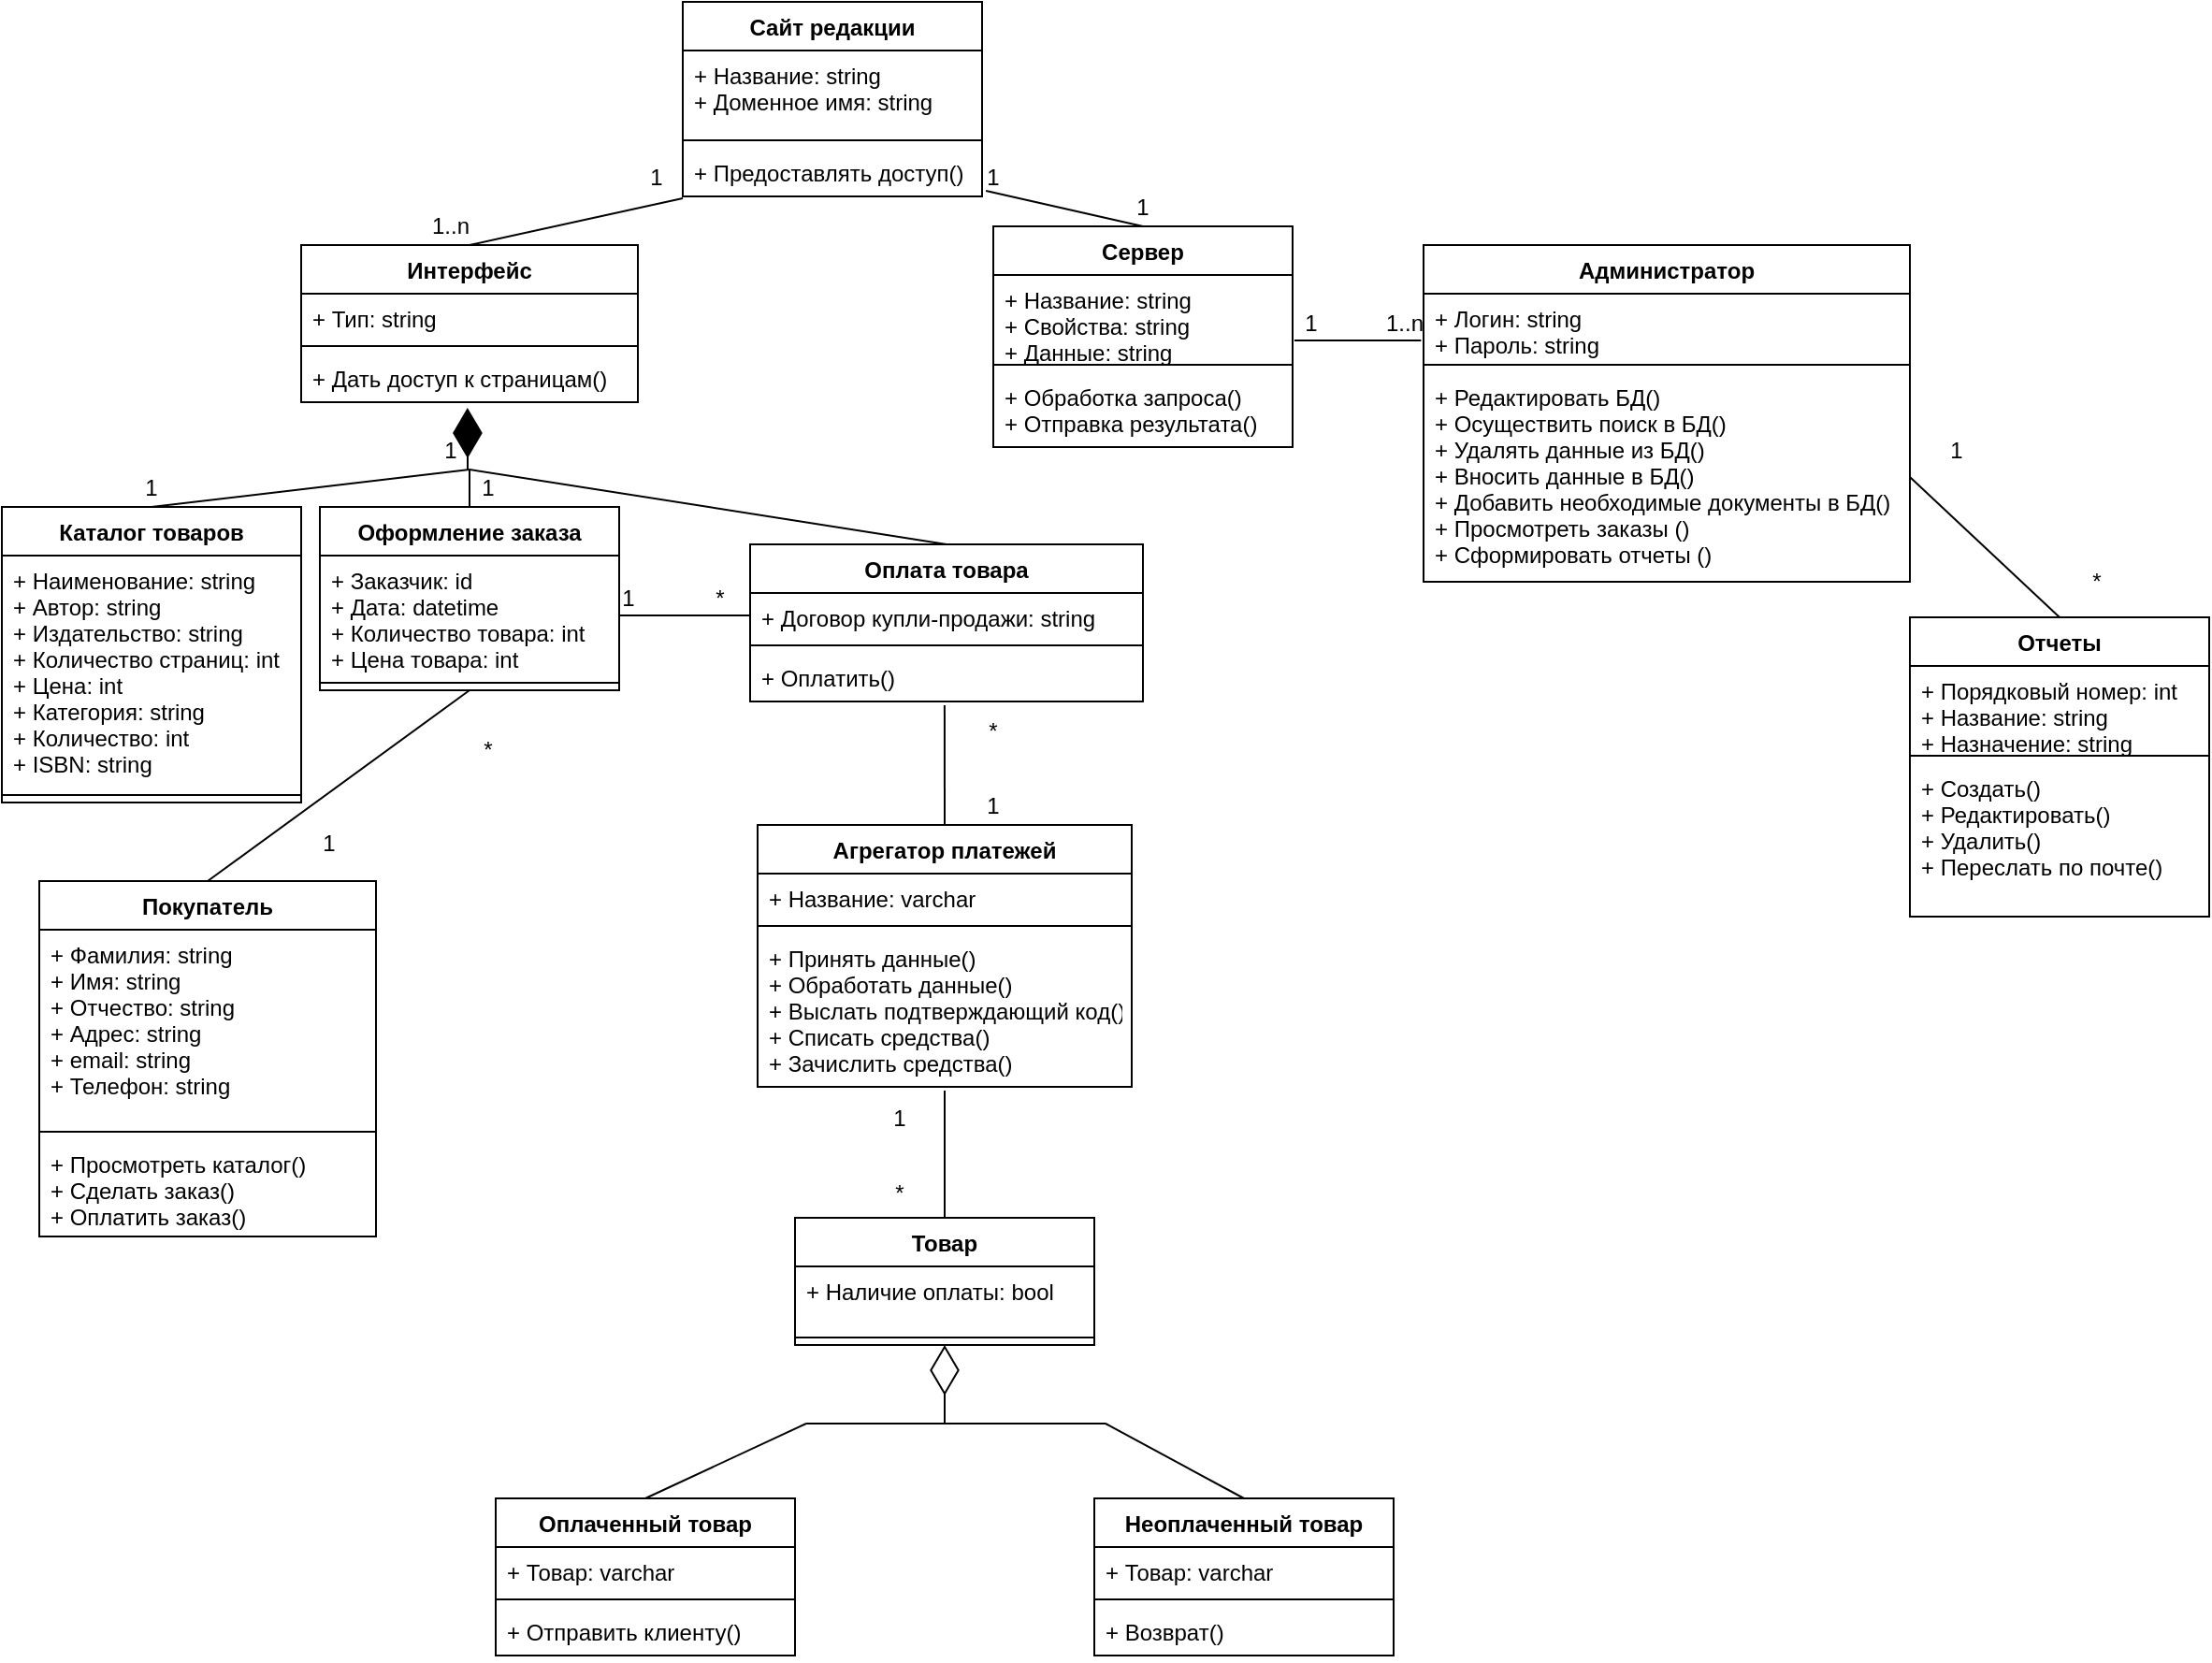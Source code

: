 <mxfile version="13.6.9" type="device"><diagram id="aWxKAaWAvDMolAjtHayw" name="Page-1"><mxGraphModel dx="2565" dy="666" grid="1" gridSize="10" guides="1" tooltips="1" connect="1" arrows="1" fold="1" page="1" pageScale="1" pageWidth="1169" pageHeight="1654" math="0" shadow="0"><root><mxCell id="0"/><mxCell id="1" parent="0"/><mxCell id="VhaasBDCYcHBzISfJXmv-1" value="Сайт редакции" style="swimlane;fontStyle=1;align=center;verticalAlign=top;childLayout=stackLayout;horizontal=1;startSize=26;horizontalStack=0;resizeParent=1;resizeParentMax=0;resizeLast=0;collapsible=1;marginBottom=0;" parent="1" vertex="1"><mxGeometry x="334" y="10" width="160" height="104" as="geometry"><mxRectangle x="334" y="10" width="150" height="26" as="alternateBounds"/></mxGeometry></mxCell><mxCell id="VhaasBDCYcHBzISfJXmv-2" value="+ Название: string&#10;+ Доменное имя: string&#10;" style="text;strokeColor=none;fillColor=none;align=left;verticalAlign=top;spacingLeft=4;spacingRight=4;overflow=hidden;rotatable=0;points=[[0,0.5],[1,0.5]];portConstraint=eastwest;" parent="VhaasBDCYcHBzISfJXmv-1" vertex="1"><mxGeometry y="26" width="160" height="44" as="geometry"/></mxCell><mxCell id="VhaasBDCYcHBzISfJXmv-3" value="" style="line;strokeWidth=1;fillColor=none;align=left;verticalAlign=middle;spacingTop=-1;spacingLeft=3;spacingRight=3;rotatable=0;labelPosition=right;points=[];portConstraint=eastwest;" parent="VhaasBDCYcHBzISfJXmv-1" vertex="1"><mxGeometry y="70" width="160" height="8" as="geometry"/></mxCell><mxCell id="VhaasBDCYcHBzISfJXmv-4" value="+ Предоставлять доступ()" style="text;strokeColor=none;fillColor=none;align=left;verticalAlign=top;spacingLeft=4;spacingRight=4;overflow=hidden;rotatable=0;points=[[0,0.5],[1,0.5]];portConstraint=eastwest;" parent="VhaasBDCYcHBzISfJXmv-1" vertex="1"><mxGeometry y="78" width="160" height="26" as="geometry"/></mxCell><mxCell id="VhaasBDCYcHBzISfJXmv-10" value="Интерфейс" style="swimlane;fontStyle=1;align=center;verticalAlign=top;childLayout=stackLayout;horizontal=1;startSize=26;horizontalStack=0;resizeParent=1;resizeParentMax=0;resizeLast=0;collapsible=1;marginBottom=0;" parent="1" vertex="1"><mxGeometry x="130" y="140" width="180" height="84" as="geometry"><mxRectangle x="334" y="10" width="150" height="26" as="alternateBounds"/></mxGeometry></mxCell><mxCell id="VhaasBDCYcHBzISfJXmv-11" value="+ Тип: string&#10;" style="text;strokeColor=none;fillColor=none;align=left;verticalAlign=top;spacingLeft=4;spacingRight=4;overflow=hidden;rotatable=0;points=[[0,0.5],[1,0.5]];portConstraint=eastwest;" parent="VhaasBDCYcHBzISfJXmv-10" vertex="1"><mxGeometry y="26" width="180" height="24" as="geometry"/></mxCell><mxCell id="VhaasBDCYcHBzISfJXmv-12" value="" style="line;strokeWidth=1;fillColor=none;align=left;verticalAlign=middle;spacingTop=-1;spacingLeft=3;spacingRight=3;rotatable=0;labelPosition=right;points=[];portConstraint=eastwest;" parent="VhaasBDCYcHBzISfJXmv-10" vertex="1"><mxGeometry y="50" width="180" height="8" as="geometry"/></mxCell><mxCell id="VhaasBDCYcHBzISfJXmv-13" value="+ Дать доступ к страницам()" style="text;strokeColor=none;fillColor=none;align=left;verticalAlign=top;spacingLeft=4;spacingRight=4;overflow=hidden;rotatable=0;points=[[0,0.5],[1,0.5]];portConstraint=eastwest;" parent="VhaasBDCYcHBzISfJXmv-10" vertex="1"><mxGeometry y="58" width="180" height="26" as="geometry"/></mxCell><mxCell id="VhaasBDCYcHBzISfJXmv-6" value="Сервер" style="swimlane;fontStyle=1;align=center;verticalAlign=top;childLayout=stackLayout;horizontal=1;startSize=26;horizontalStack=0;resizeParent=1;resizeParentMax=0;resizeLast=0;collapsible=1;marginBottom=0;" parent="1" vertex="1"><mxGeometry x="500" y="130" width="160" height="118" as="geometry"><mxRectangle x="334" y="10" width="150" height="26" as="alternateBounds"/></mxGeometry></mxCell><mxCell id="VhaasBDCYcHBzISfJXmv-7" value="+ Название: string&#10;+ Свойства: string&#10;+ Данные: string&#10;" style="text;strokeColor=none;fillColor=none;align=left;verticalAlign=top;spacingLeft=4;spacingRight=4;overflow=hidden;rotatable=0;points=[[0,0.5],[1,0.5]];portConstraint=eastwest;" parent="VhaasBDCYcHBzISfJXmv-6" vertex="1"><mxGeometry y="26" width="160" height="44" as="geometry"/></mxCell><mxCell id="VhaasBDCYcHBzISfJXmv-8" value="" style="line;strokeWidth=1;fillColor=none;align=left;verticalAlign=middle;spacingTop=-1;spacingLeft=3;spacingRight=3;rotatable=0;labelPosition=right;points=[];portConstraint=eastwest;" parent="VhaasBDCYcHBzISfJXmv-6" vertex="1"><mxGeometry y="70" width="160" height="8" as="geometry"/></mxCell><mxCell id="VhaasBDCYcHBzISfJXmv-9" value="+ Обработка запроса()&#10;+ Отправка результата()" style="text;strokeColor=none;fillColor=none;align=left;verticalAlign=top;spacingLeft=4;spacingRight=4;overflow=hidden;rotatable=0;points=[[0,0.5],[1,0.5]];portConstraint=eastwest;" parent="VhaasBDCYcHBzISfJXmv-6" vertex="1"><mxGeometry y="78" width="160" height="40" as="geometry"/></mxCell><mxCell id="VhaasBDCYcHBzISfJXmv-46" value="" style="endArrow=none;html=1;entryX=0;entryY=1.038;entryDx=0;entryDy=0;entryPerimeter=0;exitX=0.5;exitY=0;exitDx=0;exitDy=0;" parent="1" source="VhaasBDCYcHBzISfJXmv-10" target="VhaasBDCYcHBzISfJXmv-4" edge="1"><mxGeometry width="50" height="50" relative="1" as="geometry"><mxPoint x="410" y="280" as="sourcePoint"/><mxPoint x="460" y="230" as="targetPoint"/></mxGeometry></mxCell><mxCell id="VhaasBDCYcHBzISfJXmv-47" value="" style="endArrow=none;html=1;exitX=1.013;exitY=0.885;exitDx=0;exitDy=0;exitPerimeter=0;entryX=0.5;entryY=0;entryDx=0;entryDy=0;" parent="1" source="VhaasBDCYcHBzISfJXmv-4" target="VhaasBDCYcHBzISfJXmv-6" edge="1"><mxGeometry width="50" height="50" relative="1" as="geometry"><mxPoint x="540" y="100" as="sourcePoint"/><mxPoint x="590" y="50" as="targetPoint"/></mxGeometry></mxCell><mxCell id="VhaasBDCYcHBzISfJXmv-48" value="" style="endArrow=none;html=1;entryX=-0.005;entryY=0.735;entryDx=0;entryDy=0;entryPerimeter=0;exitX=1.006;exitY=0.795;exitDx=0;exitDy=0;exitPerimeter=0;" parent="1" source="VhaasBDCYcHBzISfJXmv-7" target="VhaasBDCYcHBzISfJXmv-43" edge="1"><mxGeometry width="50" height="50" relative="1" as="geometry"><mxPoint x="660" y="204" as="sourcePoint"/><mxPoint x="688" y="204" as="targetPoint"/></mxGeometry></mxCell><mxCell id="VhaasBDCYcHBzISfJXmv-49" value="" style="endArrow=diamondThin;endFill=1;endSize=24;html=1;entryX=0.494;entryY=1.115;entryDx=0;entryDy=0;entryPerimeter=0;" parent="1" target="VhaasBDCYcHBzISfJXmv-13" edge="1"><mxGeometry width="160" relative="1" as="geometry"><mxPoint x="219" y="260" as="sourcePoint"/><mxPoint x="510" y="250" as="targetPoint"/></mxGeometry></mxCell><mxCell id="VhaasBDCYcHBzISfJXmv-50" value="" style="endArrow=none;html=1;" parent="1" target="VhaasBDCYcHBzISfJXmv-18" edge="1"><mxGeometry width="50" height="50" relative="1" as="geometry"><mxPoint x="220" y="260" as="sourcePoint"/><mxPoint x="430" y="210" as="targetPoint"/></mxGeometry></mxCell><mxCell id="VhaasBDCYcHBzISfJXmv-51" value="" style="endArrow=none;html=1;entryX=0.5;entryY=0;entryDx=0;entryDy=0;" parent="1" target="VhaasBDCYcHBzISfJXmv-14" edge="1"><mxGeometry width="50" height="50" relative="1" as="geometry"><mxPoint x="220" y="260" as="sourcePoint"/><mxPoint x="460" y="230" as="targetPoint"/></mxGeometry></mxCell><mxCell id="VhaasBDCYcHBzISfJXmv-52" value="" style="endArrow=none;html=1;exitX=0.5;exitY=0;exitDx=0;exitDy=0;" parent="1" source="VhaasBDCYcHBzISfJXmv-22" edge="1"><mxGeometry width="50" height="50" relative="1" as="geometry"><mxPoint x="110" y="280" as="sourcePoint"/><mxPoint x="220" y="260" as="targetPoint"/></mxGeometry></mxCell><mxCell id="VhaasBDCYcHBzISfJXmv-18" value="Оформление заказа" style="swimlane;fontStyle=1;align=center;verticalAlign=top;childLayout=stackLayout;horizontal=1;startSize=26;horizontalStack=0;resizeParent=1;resizeParentMax=0;resizeLast=0;collapsible=1;marginBottom=0;" parent="1" vertex="1"><mxGeometry x="140" y="280" width="160" height="98" as="geometry"><mxRectangle x="334" y="10" width="150" height="26" as="alternateBounds"/></mxGeometry></mxCell><mxCell id="VhaasBDCYcHBzISfJXmv-19" value="+ Заказчик: id&#10;+ Дата: datetime&#10;+ Количество товара: int&#10;+ Цена товара: int&#10;" style="text;strokeColor=none;fillColor=none;align=left;verticalAlign=top;spacingLeft=4;spacingRight=4;overflow=hidden;rotatable=0;points=[[0,0.5],[1,0.5]];portConstraint=eastwest;" parent="VhaasBDCYcHBzISfJXmv-18" vertex="1"><mxGeometry y="26" width="160" height="64" as="geometry"/></mxCell><mxCell id="VhaasBDCYcHBzISfJXmv-20" value="" style="line;strokeWidth=1;fillColor=none;align=left;verticalAlign=middle;spacingTop=-1;spacingLeft=3;spacingRight=3;rotatable=0;labelPosition=right;points=[];portConstraint=eastwest;" parent="VhaasBDCYcHBzISfJXmv-18" vertex="1"><mxGeometry y="90" width="160" height="8" as="geometry"/></mxCell><mxCell id="VhaasBDCYcHBzISfJXmv-22" value="Каталог товаров" style="swimlane;fontStyle=1;align=center;verticalAlign=top;childLayout=stackLayout;horizontal=1;startSize=26;horizontalStack=0;resizeParent=1;resizeParentMax=0;resizeLast=0;collapsible=1;marginBottom=0;" parent="1" vertex="1"><mxGeometry x="-30" y="280" width="160" height="158" as="geometry"><mxRectangle x="334" y="10" width="150" height="26" as="alternateBounds"/></mxGeometry></mxCell><mxCell id="VhaasBDCYcHBzISfJXmv-23" value="+ Наименование: string&#10;+ Автор: string&#10;+ Издательство: string&#10;+ Количество страниц: int&#10;+ Цена: int&#10;+ Категория: string&#10;+ Количество: int&#10;+ ISBN: string&#10;&#10;" style="text;strokeColor=none;fillColor=none;align=left;verticalAlign=top;spacingLeft=4;spacingRight=4;overflow=hidden;rotatable=0;points=[[0,0.5],[1,0.5]];portConstraint=eastwest;" parent="VhaasBDCYcHBzISfJXmv-22" vertex="1"><mxGeometry y="26" width="160" height="124" as="geometry"/></mxCell><mxCell id="VhaasBDCYcHBzISfJXmv-24" value="" style="line;strokeWidth=1;fillColor=none;align=left;verticalAlign=middle;spacingTop=-1;spacingLeft=3;spacingRight=3;rotatable=0;labelPosition=right;points=[];portConstraint=eastwest;" parent="VhaasBDCYcHBzISfJXmv-22" vertex="1"><mxGeometry y="150" width="160" height="8" as="geometry"/></mxCell><mxCell id="VhaasBDCYcHBzISfJXmv-53" value="" style="endArrow=none;html=1;entryX=0.495;entryY=1.077;entryDx=0;entryDy=0;entryPerimeter=0;exitX=0.5;exitY=0;exitDx=0;exitDy=0;" parent="1" source="VhaasBDCYcHBzISfJXmv-34" target="VhaasBDCYcHBzISfJXmv-17" edge="1"><mxGeometry width="50" height="50" relative="1" as="geometry"><mxPoint x="390" y="420" as="sourcePoint"/><mxPoint x="440" y="370" as="targetPoint"/></mxGeometry></mxCell><mxCell id="VhaasBDCYcHBzISfJXmv-54" value="" style="endArrow=none;html=1;exitX=0.5;exitY=1.024;exitDx=0;exitDy=0;exitPerimeter=0;entryX=0.5;entryY=0;entryDx=0;entryDy=0;" parent="1" source="VhaasBDCYcHBzISfJXmv-37" target="VhaasBDCYcHBzISfJXmv-38" edge="1"><mxGeometry width="50" height="50" relative="1" as="geometry"><mxPoint x="550" y="600" as="sourcePoint"/><mxPoint x="600" y="550" as="targetPoint"/></mxGeometry></mxCell><mxCell id="VhaasBDCYcHBzISfJXmv-55" value="" style="endArrow=diamondThin;endFill=0;endSize=24;html=1;entryX=0.5;entryY=1;entryDx=0;entryDy=0;" parent="1" target="VhaasBDCYcHBzISfJXmv-38" edge="1"><mxGeometry width="160" relative="1" as="geometry"><mxPoint x="474" y="770" as="sourcePoint"/><mxPoint x="570" y="490" as="targetPoint"/></mxGeometry></mxCell><mxCell id="VhaasBDCYcHBzISfJXmv-56" value="" style="endArrow=none;html=1;" parent="1" edge="1"><mxGeometry width="50" height="50" relative="1" as="geometry"><mxPoint x="400" y="770" as="sourcePoint"/><mxPoint x="560" y="770" as="targetPoint"/></mxGeometry></mxCell><mxCell id="VhaasBDCYcHBzISfJXmv-58" value="" style="endArrow=none;html=1;entryX=0.5;entryY=0;entryDx=0;entryDy=0;" parent="1" target="VhaasBDCYcHBzISfJXmv-26" edge="1"><mxGeometry width="50" height="50" relative="1" as="geometry"><mxPoint x="560" y="770" as="sourcePoint"/><mxPoint x="760" y="580" as="targetPoint"/></mxGeometry></mxCell><mxCell id="VhaasBDCYcHBzISfJXmv-59" value="" style="endArrow=none;html=1;entryX=0.5;entryY=0;entryDx=0;entryDy=0;" parent="1" target="VhaasBDCYcHBzISfJXmv-30" edge="1"><mxGeometry width="50" height="50" relative="1" as="geometry"><mxPoint x="400" y="770" as="sourcePoint"/><mxPoint x="770" y="581" as="targetPoint"/></mxGeometry></mxCell><mxCell id="VhaasBDCYcHBzISfJXmv-60" value="" style="endArrow=none;html=1;exitX=1;exitY=0.5;exitDx=0;exitDy=0;entryX=0;entryY=0.5;entryDx=0;entryDy=0;" parent="1" source="VhaasBDCYcHBzISfJXmv-19" target="VhaasBDCYcHBzISfJXmv-15" edge="1"><mxGeometry width="50" height="50" relative="1" as="geometry"><mxPoint x="320" y="430" as="sourcePoint"/><mxPoint x="370" y="380" as="targetPoint"/></mxGeometry></mxCell><mxCell id="VhaasBDCYcHBzISfJXmv-61" value="1" style="text;html=1;strokeColor=none;fillColor=none;align=center;verticalAlign=middle;whiteSpace=wrap;rounded=0;" parent="1" vertex="1"><mxGeometry x="300" y="94" width="40" height="20" as="geometry"/></mxCell><mxCell id="VhaasBDCYcHBzISfJXmv-62" value="1..n" style="text;html=1;strokeColor=none;fillColor=none;align=center;verticalAlign=middle;whiteSpace=wrap;rounded=0;" parent="1" vertex="1"><mxGeometry x="190" y="120" width="40" height="20" as="geometry"/></mxCell><mxCell id="VhaasBDCYcHBzISfJXmv-63" value="1" style="text;html=1;strokeColor=none;fillColor=none;align=center;verticalAlign=middle;whiteSpace=wrap;rounded=0;" parent="1" vertex="1"><mxGeometry x="480" y="94" width="40" height="20" as="geometry"/></mxCell><mxCell id="VhaasBDCYcHBzISfJXmv-64" value="1" style="text;html=1;strokeColor=none;fillColor=none;align=center;verticalAlign=middle;whiteSpace=wrap;rounded=0;" parent="1" vertex="1"><mxGeometry x="560" y="110" width="40" height="20" as="geometry"/></mxCell><mxCell id="VhaasBDCYcHBzISfJXmv-65" value="1" style="text;html=1;strokeColor=none;fillColor=none;align=center;verticalAlign=middle;whiteSpace=wrap;rounded=0;" parent="1" vertex="1"><mxGeometry x="650" y="172" width="40" height="20" as="geometry"/></mxCell><mxCell id="VhaasBDCYcHBzISfJXmv-42" value="Администратор" style="swimlane;fontStyle=1;align=center;verticalAlign=top;childLayout=stackLayout;horizontal=1;startSize=26;horizontalStack=0;resizeParent=1;resizeParentMax=0;resizeLast=0;collapsible=1;marginBottom=0;" parent="1" vertex="1"><mxGeometry x="730" y="140" width="260" height="180" as="geometry"><mxRectangle x="334" y="10" width="150" height="26" as="alternateBounds"/></mxGeometry></mxCell><mxCell id="VhaasBDCYcHBzISfJXmv-43" value="+ Логин: string&#10;+ Пароль: string&#10;" style="text;strokeColor=none;fillColor=none;align=left;verticalAlign=top;spacingLeft=4;spacingRight=4;overflow=hidden;rotatable=0;points=[[0,0.5],[1,0.5]];portConstraint=eastwest;" parent="VhaasBDCYcHBzISfJXmv-42" vertex="1"><mxGeometry y="26" width="260" height="34" as="geometry"/></mxCell><mxCell id="VhaasBDCYcHBzISfJXmv-44" value="" style="line;strokeWidth=1;fillColor=none;align=left;verticalAlign=middle;spacingTop=-1;spacingLeft=3;spacingRight=3;rotatable=0;labelPosition=right;points=[];portConstraint=eastwest;" parent="VhaasBDCYcHBzISfJXmv-42" vertex="1"><mxGeometry y="60" width="260" height="8" as="geometry"/></mxCell><mxCell id="VhaasBDCYcHBzISfJXmv-45" value="+ Редактировать БД()&#10;+ Осуществить поиск в БД()&#10;+ Удалять данные из БД()&#10;+ Вносить данные в БД()&#10;+ Добавить необходимые документы в БД()&#10;+ Просмотреть заказы ()&#10;+ Сформировать отчеты ()" style="text;strokeColor=none;fillColor=none;align=left;verticalAlign=top;spacingLeft=4;spacingRight=4;overflow=hidden;rotatable=0;points=[[0,0.5],[1,0.5]];portConstraint=eastwest;" parent="VhaasBDCYcHBzISfJXmv-42" vertex="1"><mxGeometry y="68" width="260" height="112" as="geometry"/></mxCell><mxCell id="VhaasBDCYcHBzISfJXmv-66" value="1..n" style="text;html=1;strokeColor=none;fillColor=none;align=center;verticalAlign=middle;whiteSpace=wrap;rounded=0;" parent="1" vertex="1"><mxGeometry x="700" y="172" width="40" height="20" as="geometry"/></mxCell><mxCell id="VhaasBDCYcHBzISfJXmv-67" value="1" style="text;html=1;strokeColor=none;fillColor=none;align=center;verticalAlign=middle;whiteSpace=wrap;rounded=0;" parent="1" vertex="1"><mxGeometry x="190" y="240" width="40" height="20" as="geometry"/></mxCell><mxCell id="VhaasBDCYcHBzISfJXmv-68" value="1" style="text;html=1;strokeColor=none;fillColor=none;align=center;verticalAlign=middle;whiteSpace=wrap;rounded=0;" parent="1" vertex="1"><mxGeometry x="30" y="260" width="40" height="20" as="geometry"/></mxCell><mxCell id="VhaasBDCYcHBzISfJXmv-69" value="1" style="text;html=1;strokeColor=none;fillColor=none;align=center;verticalAlign=middle;whiteSpace=wrap;rounded=0;" parent="1" vertex="1"><mxGeometry x="210" y="260" width="40" height="20" as="geometry"/></mxCell><mxCell id="VhaasBDCYcHBzISfJXmv-70" value="1" style="text;html=1;strokeColor=none;fillColor=none;align=center;verticalAlign=middle;whiteSpace=wrap;rounded=0;" parent="1" vertex="1"><mxGeometry x="290" y="319" width="30" height="20" as="geometry"/></mxCell><mxCell id="VhaasBDCYcHBzISfJXmv-71" value="*" style="text;html=1;strokeColor=none;fillColor=none;align=center;verticalAlign=middle;whiteSpace=wrap;rounded=0;" parent="1" vertex="1"><mxGeometry x="334" y="319" width="40" height="20" as="geometry"/></mxCell><mxCell id="VhaasBDCYcHBzISfJXmv-72" value="*" style="text;html=1;strokeColor=none;fillColor=none;align=center;verticalAlign=middle;whiteSpace=wrap;rounded=0;" parent="1" vertex="1"><mxGeometry x="480" y="390" width="40" height="20" as="geometry"/></mxCell><mxCell id="VhaasBDCYcHBzISfJXmv-73" value="1" style="text;html=1;strokeColor=none;fillColor=none;align=center;verticalAlign=middle;whiteSpace=wrap;rounded=0;" parent="1" vertex="1"><mxGeometry x="480" y="430" width="40" height="20" as="geometry"/></mxCell><mxCell id="VhaasBDCYcHBzISfJXmv-74" value="*" style="text;html=1;strokeColor=none;fillColor=none;align=center;verticalAlign=middle;whiteSpace=wrap;rounded=0;" parent="1" vertex="1"><mxGeometry x="430" y="637" width="40" height="20" as="geometry"/></mxCell><mxCell id="VhaasBDCYcHBzISfJXmv-75" value="1" style="text;html=1;strokeColor=none;fillColor=none;align=center;verticalAlign=middle;whiteSpace=wrap;rounded=0;" parent="1" vertex="1"><mxGeometry x="430" y="597" width="40" height="20" as="geometry"/></mxCell><mxCell id="Yj-S11k2RZzgUVD1C8tb-2" value="Отчеты" style="swimlane;fontStyle=1;align=center;verticalAlign=top;childLayout=stackLayout;horizontal=1;startSize=26;horizontalStack=0;resizeParent=1;resizeParentMax=0;resizeLast=0;collapsible=1;marginBottom=0;" parent="1" vertex="1"><mxGeometry x="990" y="339" width="160" height="160" as="geometry"><mxRectangle x="334" y="10" width="150" height="26" as="alternateBounds"/></mxGeometry></mxCell><mxCell id="Yj-S11k2RZzgUVD1C8tb-3" value="+ Порядковый номер: int&#10;+ Название: string&#10;+ Назначение: string&#10;" style="text;strokeColor=none;fillColor=none;align=left;verticalAlign=top;spacingLeft=4;spacingRight=4;overflow=hidden;rotatable=0;points=[[0,0.5],[1,0.5]];portConstraint=eastwest;" parent="Yj-S11k2RZzgUVD1C8tb-2" vertex="1"><mxGeometry y="26" width="160" height="44" as="geometry"/></mxCell><mxCell id="Yj-S11k2RZzgUVD1C8tb-4" value="" style="line;strokeWidth=1;fillColor=none;align=left;verticalAlign=middle;spacingTop=-1;spacingLeft=3;spacingRight=3;rotatable=0;labelPosition=right;points=[];portConstraint=eastwest;" parent="Yj-S11k2RZzgUVD1C8tb-2" vertex="1"><mxGeometry y="70" width="160" height="8" as="geometry"/></mxCell><mxCell id="Yj-S11k2RZzgUVD1C8tb-5" value="+ Создать()&#10;+ Редактировать()&#10;+ Удалить()&#10;+ Переслать по почте() " style="text;strokeColor=none;fillColor=none;align=left;verticalAlign=top;spacingLeft=4;spacingRight=4;overflow=hidden;rotatable=0;points=[[0,0.5],[1,0.5]];portConstraint=eastwest;" parent="Yj-S11k2RZzgUVD1C8tb-2" vertex="1"><mxGeometry y="78" width="160" height="82" as="geometry"/></mxCell><mxCell id="Yj-S11k2RZzgUVD1C8tb-6" value="" style="endArrow=none;html=1;exitX=1;exitY=0.5;exitDx=0;exitDy=0;entryX=0.5;entryY=0;entryDx=0;entryDy=0;" parent="1" source="VhaasBDCYcHBzISfJXmv-45" target="Yj-S11k2RZzgUVD1C8tb-2" edge="1"><mxGeometry width="50" height="50" relative="1" as="geometry"><mxPoint x="310" y="348" as="sourcePoint"/><mxPoint x="380" y="348" as="targetPoint"/></mxGeometry></mxCell><mxCell id="Yj-S11k2RZzgUVD1C8tb-7" value="1" style="text;html=1;strokeColor=none;fillColor=none;align=center;verticalAlign=middle;whiteSpace=wrap;rounded=0;" parent="1" vertex="1"><mxGeometry x="1000" y="240" width="30" height="20" as="geometry"/></mxCell><mxCell id="Yj-S11k2RZzgUVD1C8tb-8" value="*" style="text;html=1;strokeColor=none;fillColor=none;align=center;verticalAlign=middle;whiteSpace=wrap;rounded=0;" parent="1" vertex="1"><mxGeometry x="1070" y="310" width="40" height="20" as="geometry"/></mxCell><mxCell id="Yj-S11k2RZzgUVD1C8tb-14" value="" style="endArrow=none;html=1;exitX=0.5;exitY=0;exitDx=0;exitDy=0;entryX=0.5;entryY=1;entryDx=0;entryDy=0;" parent="1" source="Yj-S11k2RZzgUVD1C8tb-9" target="VhaasBDCYcHBzISfJXmv-18" edge="1"><mxGeometry width="50" height="50" relative="1" as="geometry"><mxPoint x="220" y="660" as="sourcePoint"/><mxPoint x="380" y="680" as="targetPoint"/></mxGeometry></mxCell><mxCell id="Yj-S11k2RZzgUVD1C8tb-15" value="*" style="text;html=1;strokeColor=none;fillColor=none;align=center;verticalAlign=middle;whiteSpace=wrap;rounded=0;" parent="1" vertex="1"><mxGeometry x="210" y="400" width="40" height="20" as="geometry"/></mxCell><mxCell id="Yj-S11k2RZzgUVD1C8tb-16" value="1" style="text;html=1;strokeColor=none;fillColor=none;align=center;verticalAlign=middle;whiteSpace=wrap;rounded=0;" parent="1" vertex="1"><mxGeometry x="130" y="450" width="30" height="20" as="geometry"/></mxCell><mxCell id="VhaasBDCYcHBzISfJXmv-14" value="Оплата товара" style="swimlane;fontStyle=1;align=center;verticalAlign=top;childLayout=stackLayout;horizontal=1;startSize=26;horizontalStack=0;resizeParent=1;resizeParentMax=0;resizeLast=0;collapsible=1;marginBottom=0;" parent="1" vertex="1"><mxGeometry x="370" y="300" width="210" height="84" as="geometry"><mxRectangle x="334" y="10" width="150" height="26" as="alternateBounds"/></mxGeometry></mxCell><mxCell id="VhaasBDCYcHBzISfJXmv-15" value="+ Договор купли-продажи: string&#10;&#10;" style="text;strokeColor=none;fillColor=none;align=left;verticalAlign=top;spacingLeft=4;spacingRight=4;overflow=hidden;rotatable=0;points=[[0,0.5],[1,0.5]];portConstraint=eastwest;" parent="VhaasBDCYcHBzISfJXmv-14" vertex="1"><mxGeometry y="26" width="210" height="24" as="geometry"/></mxCell><mxCell id="VhaasBDCYcHBzISfJXmv-16" value="" style="line;strokeWidth=1;fillColor=none;align=left;verticalAlign=middle;spacingTop=-1;spacingLeft=3;spacingRight=3;rotatable=0;labelPosition=right;points=[];portConstraint=eastwest;" parent="VhaasBDCYcHBzISfJXmv-14" vertex="1"><mxGeometry y="50" width="210" height="8" as="geometry"/></mxCell><mxCell id="VhaasBDCYcHBzISfJXmv-17" value="+ Оплатить()" style="text;strokeColor=none;fillColor=none;align=left;verticalAlign=top;spacingLeft=4;spacingRight=4;overflow=hidden;rotatable=0;points=[[0,0.5],[1,0.5]];portConstraint=eastwest;" parent="VhaasBDCYcHBzISfJXmv-14" vertex="1"><mxGeometry y="58" width="210" height="26" as="geometry"/></mxCell><mxCell id="Yj-S11k2RZzgUVD1C8tb-9" value="Покупатель" style="swimlane;fontStyle=1;align=center;verticalAlign=top;childLayout=stackLayout;horizontal=1;startSize=26;horizontalStack=0;resizeParent=1;resizeParentMax=0;resizeLast=0;collapsible=1;marginBottom=0;" parent="1" vertex="1"><mxGeometry x="-10" y="480" width="180" height="190" as="geometry"><mxRectangle x="334" y="10" width="150" height="26" as="alternateBounds"/></mxGeometry></mxCell><mxCell id="Yj-S11k2RZzgUVD1C8tb-10" value="+ Фамилия: string&#10;+ Имя: string&#10;+ Отчество: string&#10;+ Адрес: string&#10;+ email: string&#10;+ Телефон: string&#10;" style="text;strokeColor=none;fillColor=none;align=left;verticalAlign=top;spacingLeft=4;spacingRight=4;overflow=hidden;rotatable=0;points=[[0,0.5],[1,0.5]];portConstraint=eastwest;" parent="Yj-S11k2RZzgUVD1C8tb-9" vertex="1"><mxGeometry y="26" width="180" height="104" as="geometry"/></mxCell><mxCell id="Yj-S11k2RZzgUVD1C8tb-11" value="" style="line;strokeWidth=1;fillColor=none;align=left;verticalAlign=middle;spacingTop=-1;spacingLeft=3;spacingRight=3;rotatable=0;labelPosition=right;points=[];portConstraint=eastwest;" parent="Yj-S11k2RZzgUVD1C8tb-9" vertex="1"><mxGeometry y="130" width="180" height="8" as="geometry"/></mxCell><mxCell id="Yj-S11k2RZzgUVD1C8tb-12" value="+ Просмотреть каталог()&#10;+ Сделать заказ()&#10;+ Оплатить заказ()" style="text;strokeColor=none;fillColor=none;align=left;verticalAlign=top;spacingLeft=4;spacingRight=4;overflow=hidden;rotatable=0;points=[[0,0.5],[1,0.5]];portConstraint=eastwest;" parent="Yj-S11k2RZzgUVD1C8tb-9" vertex="1"><mxGeometry y="138" width="180" height="52" as="geometry"/></mxCell><mxCell id="VhaasBDCYcHBzISfJXmv-34" value="Агрегатор платежей" style="swimlane;fontStyle=1;align=center;verticalAlign=top;childLayout=stackLayout;horizontal=1;startSize=26;horizontalStack=0;resizeParent=1;resizeParentMax=0;resizeLast=0;collapsible=1;marginBottom=0;" parent="1" vertex="1"><mxGeometry x="374" y="450" width="200" height="140" as="geometry"><mxRectangle x="280" y="445" width="150" height="26" as="alternateBounds"/></mxGeometry></mxCell><mxCell id="VhaasBDCYcHBzISfJXmv-35" value="+ Название: varchar" style="text;strokeColor=none;fillColor=none;align=left;verticalAlign=top;spacingLeft=4;spacingRight=4;overflow=hidden;rotatable=0;points=[[0,0.5],[1,0.5]];portConstraint=eastwest;" parent="VhaasBDCYcHBzISfJXmv-34" vertex="1"><mxGeometry y="26" width="200" height="24" as="geometry"/></mxCell><mxCell id="VhaasBDCYcHBzISfJXmv-36" value="" style="line;strokeWidth=1;fillColor=none;align=left;verticalAlign=middle;spacingTop=-1;spacingLeft=3;spacingRight=3;rotatable=0;labelPosition=right;points=[];portConstraint=eastwest;" parent="VhaasBDCYcHBzISfJXmv-34" vertex="1"><mxGeometry y="50" width="200" height="8" as="geometry"/></mxCell><mxCell id="VhaasBDCYcHBzISfJXmv-37" value="+ Принять данные()&#10;+ Обработать данные()&#10;+ Выслать подтверждающий код()&#10;+ Списать средства()&#10;+ Зачислить средства()" style="text;strokeColor=none;fillColor=none;align=left;verticalAlign=top;spacingLeft=4;spacingRight=4;overflow=hidden;rotatable=0;points=[[0,0.5],[1,0.5]];portConstraint=eastwest;" parent="VhaasBDCYcHBzISfJXmv-34" vertex="1"><mxGeometry y="58" width="200" height="82" as="geometry"/></mxCell><mxCell id="VhaasBDCYcHBzISfJXmv-38" value="Товар" style="swimlane;fontStyle=1;align=center;verticalAlign=top;childLayout=stackLayout;horizontal=1;startSize=26;horizontalStack=0;resizeParent=1;resizeParentMax=0;resizeLast=0;collapsible=1;marginBottom=0;" parent="1" vertex="1"><mxGeometry x="394" y="660" width="160" height="68" as="geometry"><mxRectangle x="334" y="10" width="150" height="26" as="alternateBounds"/></mxGeometry></mxCell><mxCell id="VhaasBDCYcHBzISfJXmv-39" value="+ Наличие оплаты: bool&#10;" style="text;strokeColor=none;fillColor=none;align=left;verticalAlign=top;spacingLeft=4;spacingRight=4;overflow=hidden;rotatable=0;points=[[0,0.5],[1,0.5]];portConstraint=eastwest;" parent="VhaasBDCYcHBzISfJXmv-38" vertex="1"><mxGeometry y="26" width="160" height="34" as="geometry"/></mxCell><mxCell id="VhaasBDCYcHBzISfJXmv-40" value="" style="line;strokeWidth=1;fillColor=none;align=left;verticalAlign=middle;spacingTop=-1;spacingLeft=3;spacingRight=3;rotatable=0;labelPosition=right;points=[];portConstraint=eastwest;" parent="VhaasBDCYcHBzISfJXmv-38" vertex="1"><mxGeometry y="60" width="160" height="8" as="geometry"/></mxCell><mxCell id="VhaasBDCYcHBzISfJXmv-26" value="Неоплаченный товар" style="swimlane;fontStyle=1;align=center;verticalAlign=top;childLayout=stackLayout;horizontal=1;startSize=26;horizontalStack=0;resizeParent=1;resizeParentMax=0;resizeLast=0;collapsible=1;marginBottom=0;" parent="1" vertex="1"><mxGeometry x="554" y="810" width="160" height="84" as="geometry"><mxRectangle x="334" y="10" width="150" height="26" as="alternateBounds"/></mxGeometry></mxCell><mxCell id="VhaasBDCYcHBzISfJXmv-27" value="+ Товар: varchar&#10;" style="text;strokeColor=none;fillColor=none;align=left;verticalAlign=top;spacingLeft=4;spacingRight=4;overflow=hidden;rotatable=0;points=[[0,0.5],[1,0.5]];portConstraint=eastwest;" parent="VhaasBDCYcHBzISfJXmv-26" vertex="1"><mxGeometry y="26" width="160" height="24" as="geometry"/></mxCell><mxCell id="VhaasBDCYcHBzISfJXmv-28" value="" style="line;strokeWidth=1;fillColor=none;align=left;verticalAlign=middle;spacingTop=-1;spacingLeft=3;spacingRight=3;rotatable=0;labelPosition=right;points=[];portConstraint=eastwest;" parent="VhaasBDCYcHBzISfJXmv-26" vertex="1"><mxGeometry y="50" width="160" height="8" as="geometry"/></mxCell><mxCell id="VhaasBDCYcHBzISfJXmv-29" value="+ Возврат()" style="text;strokeColor=none;fillColor=none;align=left;verticalAlign=top;spacingLeft=4;spacingRight=4;overflow=hidden;rotatable=0;points=[[0,0.5],[1,0.5]];portConstraint=eastwest;" parent="VhaasBDCYcHBzISfJXmv-26" vertex="1"><mxGeometry y="58" width="160" height="26" as="geometry"/></mxCell><mxCell id="VhaasBDCYcHBzISfJXmv-30" value="Оплаченный товар" style="swimlane;fontStyle=1;align=center;verticalAlign=top;childLayout=stackLayout;horizontal=1;startSize=26;horizontalStack=0;resizeParent=1;resizeParentMax=0;resizeLast=0;collapsible=1;marginBottom=0;" parent="1" vertex="1"><mxGeometry x="234" y="810" width="160" height="84" as="geometry"><mxRectangle x="334" y="10" width="150" height="26" as="alternateBounds"/></mxGeometry></mxCell><mxCell id="VhaasBDCYcHBzISfJXmv-31" value="+ Товар: varchar" style="text;strokeColor=none;fillColor=none;align=left;verticalAlign=top;spacingLeft=4;spacingRight=4;overflow=hidden;rotatable=0;points=[[0,0.5],[1,0.5]];portConstraint=eastwest;" parent="VhaasBDCYcHBzISfJXmv-30" vertex="1"><mxGeometry y="26" width="160" height="24" as="geometry"/></mxCell><mxCell id="VhaasBDCYcHBzISfJXmv-32" value="" style="line;strokeWidth=1;fillColor=none;align=left;verticalAlign=middle;spacingTop=-1;spacingLeft=3;spacingRight=3;rotatable=0;labelPosition=right;points=[];portConstraint=eastwest;" parent="VhaasBDCYcHBzISfJXmv-30" vertex="1"><mxGeometry y="50" width="160" height="8" as="geometry"/></mxCell><mxCell id="VhaasBDCYcHBzISfJXmv-33" value="+ Отправить клиенту()" style="text;strokeColor=none;fillColor=none;align=left;verticalAlign=top;spacingLeft=4;spacingRight=4;overflow=hidden;rotatable=0;points=[[0,0.5],[1,0.5]];portConstraint=eastwest;" parent="VhaasBDCYcHBzISfJXmv-30" vertex="1"><mxGeometry y="58" width="160" height="26" as="geometry"/></mxCell></root></mxGraphModel></diagram></mxfile>